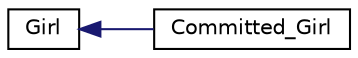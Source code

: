 digraph "Graphical Class Hierarchy"
{
  edge [fontname="Helvetica",fontsize="10",labelfontname="Helvetica",labelfontsize="10"];
  node [fontname="Helvetica",fontsize="10",shape=record];
  rankdir="LR";
  Node1 [label="Girl",height=0.2,width=0.4,color="black", fillcolor="white", style="filled",URL="$classGirl.html"];
  Node1 -> Node2 [dir="back",color="midnightblue",fontsize="10",style="solid",fontname="Helvetica"];
  Node2 [label="Committed_Girl",height=0.2,width=0.4,color="black", fillcolor="white", style="filled",URL="$classCommitted__Girl.html"];
}
